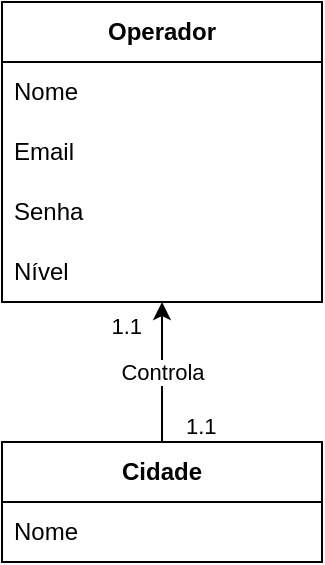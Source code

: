 <mxfile version="24.7.7">
  <diagram name="Page-1" id="a7904f86-f2b4-8e86-fa97-74104820619b">
    <mxGraphModel dx="643" dy="651" grid="1" gridSize="10" guides="1" tooltips="1" connect="1" arrows="1" fold="1" page="1" pageScale="1" pageWidth="1100" pageHeight="850" background="none" math="0" shadow="0">
      <root>
        <mxCell id="0" />
        <mxCell id="1" parent="0" />
        <mxCell id="aXAF0FD7jm9cenvR7DQU-1" value="&lt;b&gt;Operador&lt;/b&gt;" style="swimlane;fontStyle=0;childLayout=stackLayout;horizontal=1;startSize=30;horizontalStack=0;resizeParent=1;resizeParentMax=0;resizeLast=0;collapsible=1;marginBottom=0;whiteSpace=wrap;html=1;" vertex="1" parent="1">
          <mxGeometry x="240" y="40" width="160" height="150" as="geometry" />
        </mxCell>
        <mxCell id="aXAF0FD7jm9cenvR7DQU-2" value="Nome" style="text;strokeColor=none;fillColor=none;align=left;verticalAlign=middle;spacingLeft=4;spacingRight=4;overflow=hidden;points=[[0,0.5],[1,0.5]];portConstraint=eastwest;rotatable=0;whiteSpace=wrap;html=1;" vertex="1" parent="aXAF0FD7jm9cenvR7DQU-1">
          <mxGeometry y="30" width="160" height="30" as="geometry" />
        </mxCell>
        <mxCell id="aXAF0FD7jm9cenvR7DQU-5" value="Email" style="text;strokeColor=none;fillColor=none;align=left;verticalAlign=middle;spacingLeft=4;spacingRight=4;overflow=hidden;points=[[0,0.5],[1,0.5]];portConstraint=eastwest;rotatable=0;whiteSpace=wrap;html=1;" vertex="1" parent="aXAF0FD7jm9cenvR7DQU-1">
          <mxGeometry y="60" width="160" height="30" as="geometry" />
        </mxCell>
        <mxCell id="aXAF0FD7jm9cenvR7DQU-3" value="Senha" style="text;strokeColor=none;fillColor=none;align=left;verticalAlign=middle;spacingLeft=4;spacingRight=4;overflow=hidden;points=[[0,0.5],[1,0.5]];portConstraint=eastwest;rotatable=0;whiteSpace=wrap;html=1;" vertex="1" parent="aXAF0FD7jm9cenvR7DQU-1">
          <mxGeometry y="90" width="160" height="30" as="geometry" />
        </mxCell>
        <mxCell id="aXAF0FD7jm9cenvR7DQU-4" value="Nível" style="text;strokeColor=none;fillColor=none;align=left;verticalAlign=middle;spacingLeft=4;spacingRight=4;overflow=hidden;points=[[0,0.5],[1,0.5]];portConstraint=eastwest;rotatable=0;whiteSpace=wrap;html=1;" vertex="1" parent="aXAF0FD7jm9cenvR7DQU-1">
          <mxGeometry y="120" width="160" height="30" as="geometry" />
        </mxCell>
        <mxCell id="aXAF0FD7jm9cenvR7DQU-7" value="&lt;b&gt;Cidade&lt;br&gt;&lt;/b&gt;" style="swimlane;fontStyle=0;childLayout=stackLayout;horizontal=1;startSize=30;horizontalStack=0;resizeParent=1;resizeParentMax=0;resizeLast=0;collapsible=1;marginBottom=0;whiteSpace=wrap;html=1;" vertex="1" parent="1">
          <mxGeometry x="240" y="260" width="160" height="60" as="geometry" />
        </mxCell>
        <mxCell id="aXAF0FD7jm9cenvR7DQU-8" value="Nome" style="text;strokeColor=none;fillColor=none;align=left;verticalAlign=middle;spacingLeft=4;spacingRight=4;overflow=hidden;points=[[0,0.5],[1,0.5]];portConstraint=eastwest;rotatable=0;whiteSpace=wrap;html=1;" vertex="1" parent="aXAF0FD7jm9cenvR7DQU-7">
          <mxGeometry y="30" width="160" height="30" as="geometry" />
        </mxCell>
        <mxCell id="aXAF0FD7jm9cenvR7DQU-16" value="" style="endArrow=classic;html=1;rounded=0;" edge="1" parent="1" source="aXAF0FD7jm9cenvR7DQU-7" target="aXAF0FD7jm9cenvR7DQU-1">
          <mxGeometry relative="1" as="geometry">
            <mxPoint x="410" y="270" as="sourcePoint" />
            <mxPoint x="570" y="270" as="targetPoint" />
          </mxGeometry>
        </mxCell>
        <mxCell id="aXAF0FD7jm9cenvR7DQU-17" value="Controla" style="edgeLabel;resizable=0;html=1;;align=center;verticalAlign=middle;" connectable="0" vertex="1" parent="aXAF0FD7jm9cenvR7DQU-16">
          <mxGeometry relative="1" as="geometry" />
        </mxCell>
        <mxCell id="aXAF0FD7jm9cenvR7DQU-18" value="1.1" style="edgeLabel;resizable=0;html=1;;align=left;verticalAlign=bottom;" connectable="0" vertex="1" parent="aXAF0FD7jm9cenvR7DQU-16">
          <mxGeometry x="-1" relative="1" as="geometry">
            <mxPoint x="10" as="offset" />
          </mxGeometry>
        </mxCell>
        <mxCell id="aXAF0FD7jm9cenvR7DQU-19" value="1.1" style="edgeLabel;resizable=0;html=1;;align=right;verticalAlign=bottom;rotation=0;" connectable="0" vertex="1" parent="aXAF0FD7jm9cenvR7DQU-16">
          <mxGeometry x="1" relative="1" as="geometry">
            <mxPoint x="-10" y="20" as="offset" />
          </mxGeometry>
        </mxCell>
      </root>
    </mxGraphModel>
  </diagram>
</mxfile>
